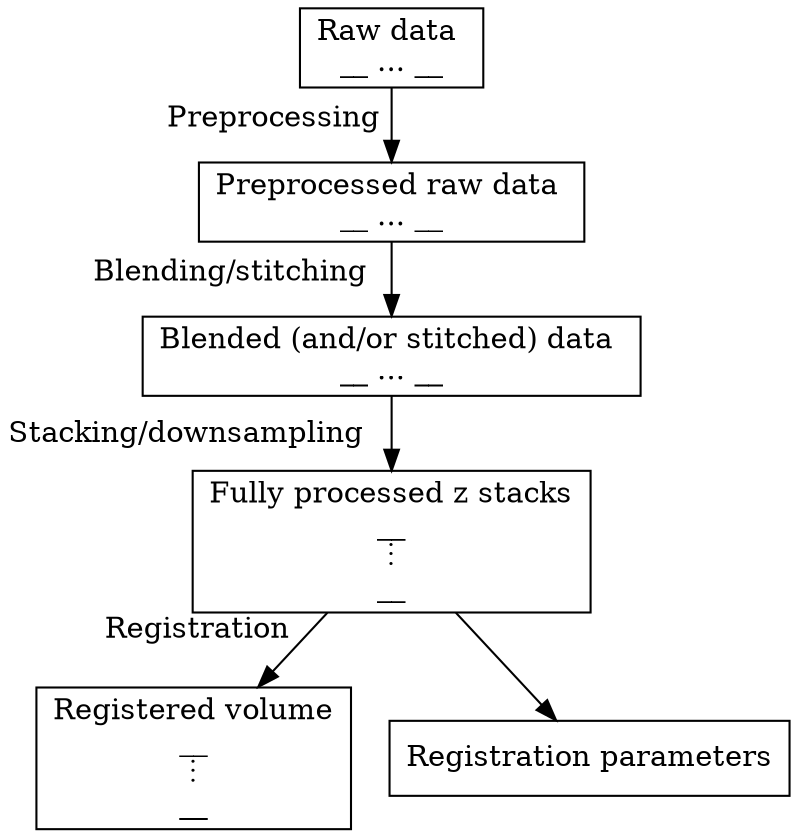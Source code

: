 digraph processing {
	node [shape=box]
	A [label="Raw data 
__ ... __"]
	B [label="Preprocessed raw data 
__ ... __"]
	C [label="Blended (and/or stitched) data 
__ ... __"]
	D [label="Fully processed z stacks
__
⋮
__"]
	E [label="Registered volume
__
⋮
__"]
	F [label="Registration parameters"]
	A -> B [headlabel=Preprocessing labelangle=70 labeldistance=6]
	B -> C [headlabel="Blending/stitching" labelangle=75 labeldistance=8]
	C -> D [headlabel="Stacking/downsampling" labelangle=80 labeldistance=10]
	D -> E [headlabel=Registration labelangle=90 labeldistance=4]
	D -> F
}
